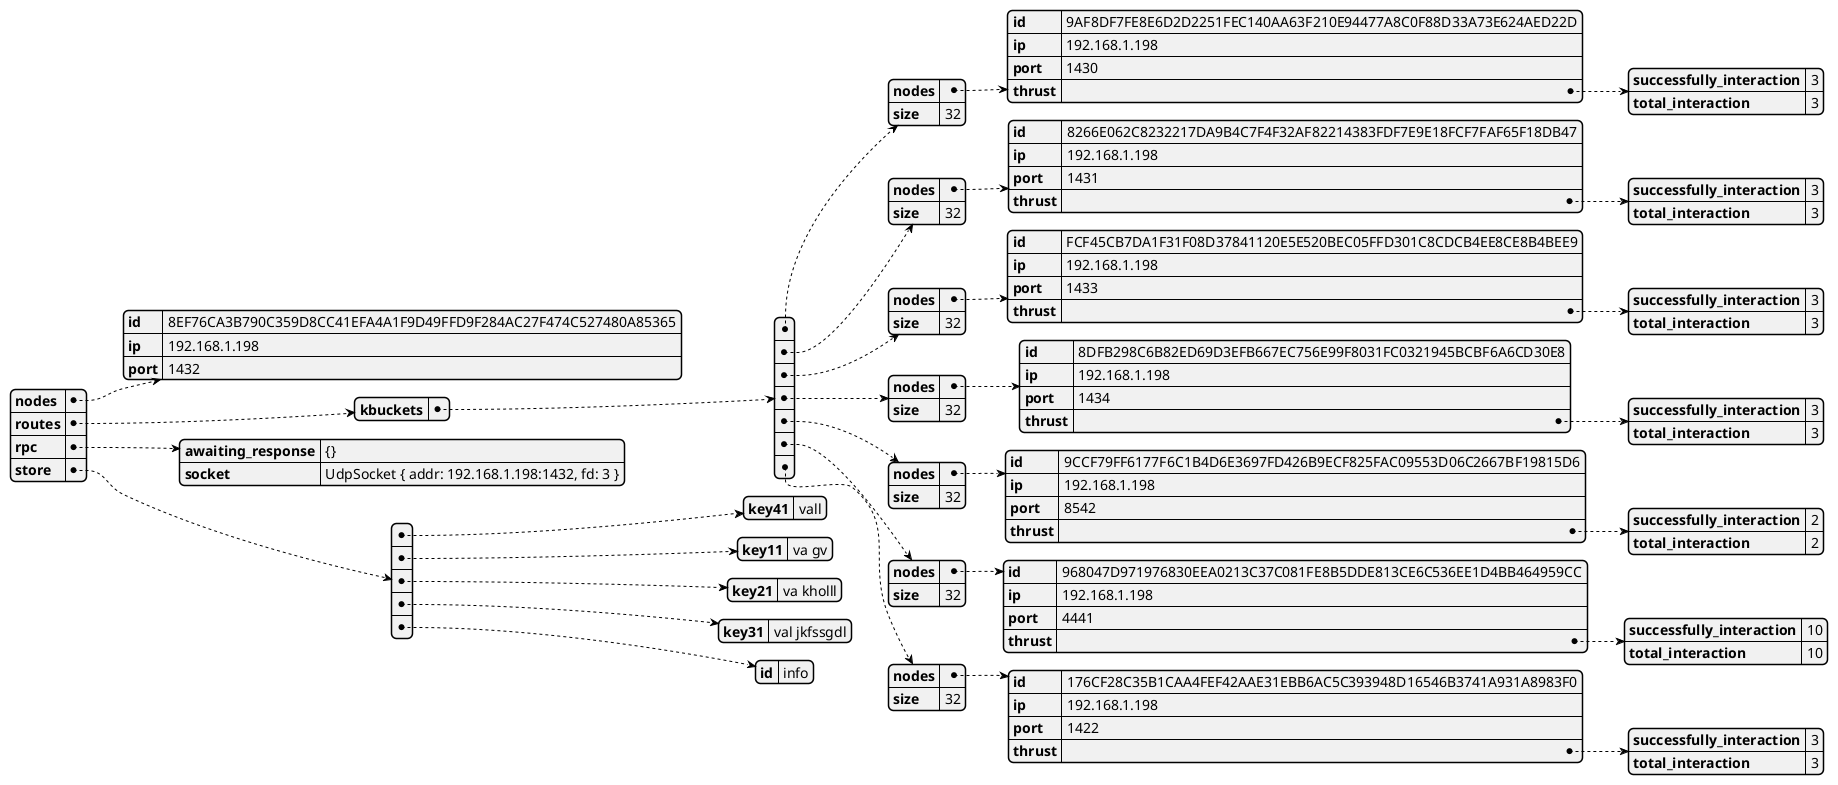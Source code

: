 @startjson
{"nodes":{"id":"8EF76CA3B790C359D8CC41EFA4A1F9D49FFD9F284AC27F474C527480A85365","ip":"192.168.1.198","port":1432},"routes":{"kbuckets":[{"nodes":{"id":"9AF8DF7FE8E6D2D2251FEC140AA63F210E94477A8C0F88D33A73E624AED22D","ip":"192.168.1.198","port":1430,"thrust":{"successfully_interaction":3,"total_interaction":3}},"size":32},{"nodes":{"id":"8266E062C8232217DA9B4C7F4F32AF82214383FDF7E9E18FCF7FAF65F18DB47","ip":"192.168.1.198","port":1431,"thrust":{"successfully_interaction":3,"total_interaction":3}},"size":32},{"nodes":{"id":"FCF45CB7DA1F31F08D37841120E5E520BEC05FFD301C8CDCB4EE8CE8B4BEE9","ip":"192.168.1.198","port":1433,"thrust":{"successfully_interaction":3,"total_interaction":3}},"size":32},{"nodes":{"id":"8DFB298C6B82ED69D3EFB667EC756E99F8031FC0321945BCBF6A6CD30E8","ip":"192.168.1.198","port":1434,"thrust":{"successfully_interaction":3,"total_interaction":3}},"size":32},{"nodes":{"id":"9CCF79FF6177F6C1B4D6E3697FD426B9ECF825FAC09553D06C2667BF19815D6","ip":"192.168.1.198","port":8542,"thrust":{"successfully_interaction":2,"total_interaction":2}},"size":32},{"nodes":{"id":"968047D971976830EEA0213C37C081FE8B5DDE813CE6C536EE1D4BB464959CC","ip":"192.168.1.198","port":4441,"thrust":{"successfully_interaction":10,"total_interaction":10}},"size":32},{"nodes":{"id":"176CF28C35B1CAA4FEF42AAE31EBB6AC5C393948D16546B3741A931A8983F0","ip":"192.168.1.198","port":1422,"thrust":{"successfully_interaction":3,"total_interaction":3}},"size":32}]},"rpc":{"awaiting_response":"{}","socket":"UdpSocket { addr: 192.168.1.198:1432, fd: 3 }"},"store":[{"key41":"vall"},{"key11":"va gv"},{"key21":"va kholll"},{"key31":"val jkfssgdl"},{"id":"info"}]}
@endjson